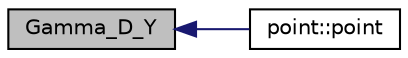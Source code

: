 digraph "Gamma_D_Y"
{
  edge [fontname="Helvetica",fontsize="10",labelfontname="Helvetica",labelfontsize="10"];
  node [fontname="Helvetica",fontsize="10",shape=record];
  rankdir="LR";
  Node46 [label="Gamma_D_Y",height=0.2,width=0.4,color="black", fillcolor="grey75", style="filled", fontcolor="black"];
  Node46 -> Node47 [dir="back",color="midnightblue",fontsize="10",style="solid",fontname="Helvetica"];
  Node47 [label="point::point",height=0.2,width=0.4,color="black", fillcolor="white", style="filled",URL="$classpoint.html#a35a81eb47d874ab0ad36577aad5fc464"];
}
